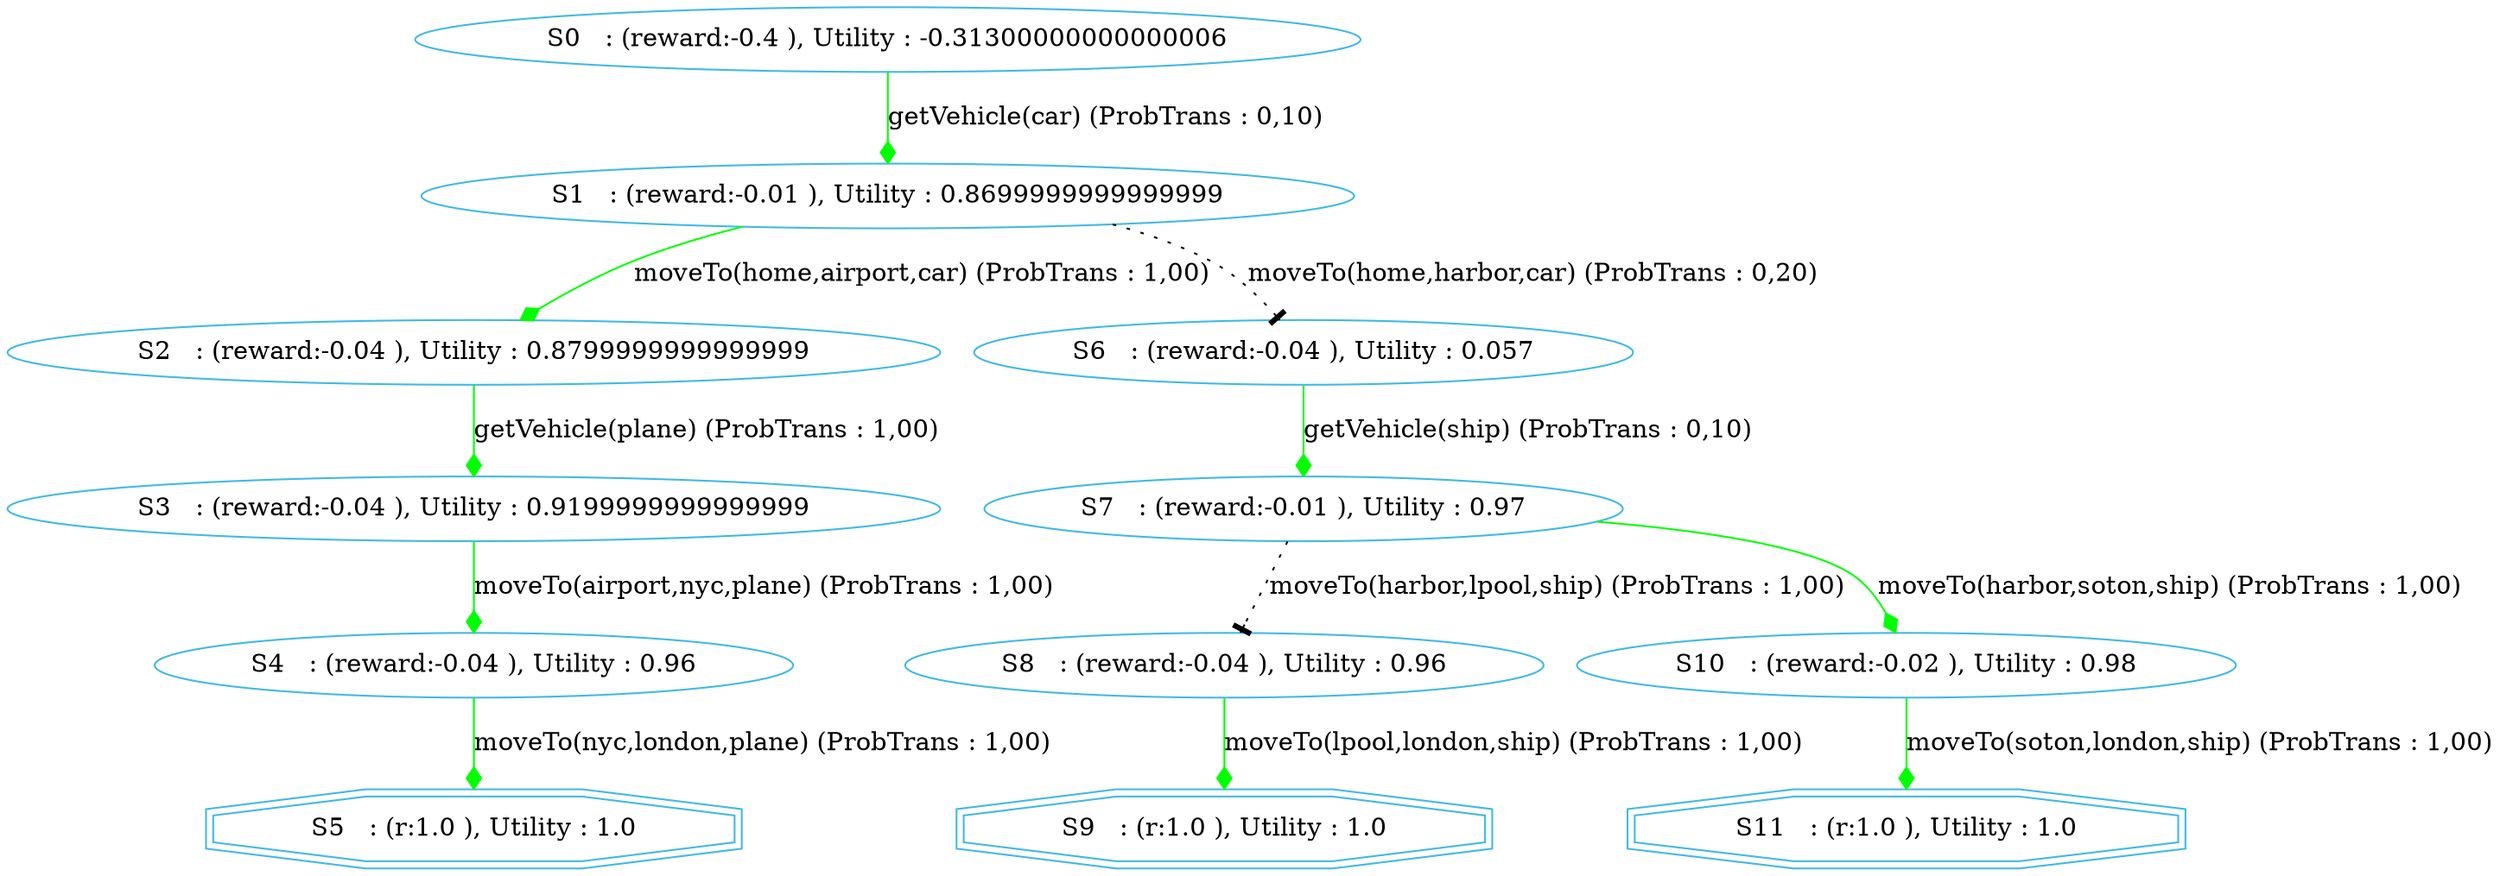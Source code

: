 digraph {
  node [color="#40b9e5" ]
 size="60,17";
"5" [label=" S5   : (r:1.0 ), Utility : 1.0 " shape=doubleoctagon];
"9" [label=" S9   : (r:1.0 ), Utility : 1.0 " shape=doubleoctagon];
"11" [label=" S11   : (r:1.0 ), Utility : 1.0 " shape=doubleoctagon];
"0" [label=" S0   : (reward:-0.4 ), Utility : -0.31300000000000006 "];
"1" [label=" S1   : (reward:-0.01 ), Utility : 0.8699999999999999 "];
"2" [label=" S2   : (reward:-0.04 ), Utility : 0.8799999999999999 "];
"3" [label=" S3   : (reward:-0.04 ), Utility : 0.9199999999999999 "];
"4" [label=" S4   : (reward:-0.04 ), Utility : 0.96 "];
"6" [label=" S6   : (reward:-0.04 ), Utility : 0.057 "];
"7" [label=" S7   : (reward:-0.01 ), Utility : 0.97 "];
"8" [label=" S8   : (reward:-0.04 ), Utility : 0.96 "];
"10" [label=" S10   : (reward:-0.02 ), Utility : 0.98 "];
"0" -> "1" [ label="getVehicle(car) (ProbTrans : 0,10)"
, arrowhead = diamond , color=green];"1" -> "2" [ label="moveTo(home,airport,car) (ProbTrans : 1,00)"
, arrowhead = diamond , color=green];"1" -> "6" [ label="moveTo(home,harbor,car) (ProbTrans : 0,20)"
,style=dotted, arrowhead=tee];"2" -> "3" [ label="getVehicle(plane) (ProbTrans : 1,00)"
, arrowhead = diamond , color=green];"3" -> "4" [ label="moveTo(airport,nyc,plane) (ProbTrans : 1,00)"
, arrowhead = diamond , color=green];"4" -> "5" [ label="moveTo(nyc,london,plane) (ProbTrans : 1,00)"
, arrowhead = diamond , color=green];"6" -> "7" [ label="getVehicle(ship) (ProbTrans : 0,10)"
, arrowhead = diamond , color=green];"7" -> "8" [ label="moveTo(harbor,lpool,ship) (ProbTrans : 1,00)"
,style=dotted, arrowhead=tee];"7" -> "10" [ label="moveTo(harbor,soton,ship) (ProbTrans : 1,00)"
, arrowhead = diamond , color=green];"8" -> "9" [ label="moveTo(lpool,london,ship) (ProbTrans : 1,00)"
, arrowhead = diamond , color=green];"10" -> "11" [ label="moveTo(soton,london,ship) (ProbTrans : 1,00)"
, arrowhead = diamond , color=green];}
